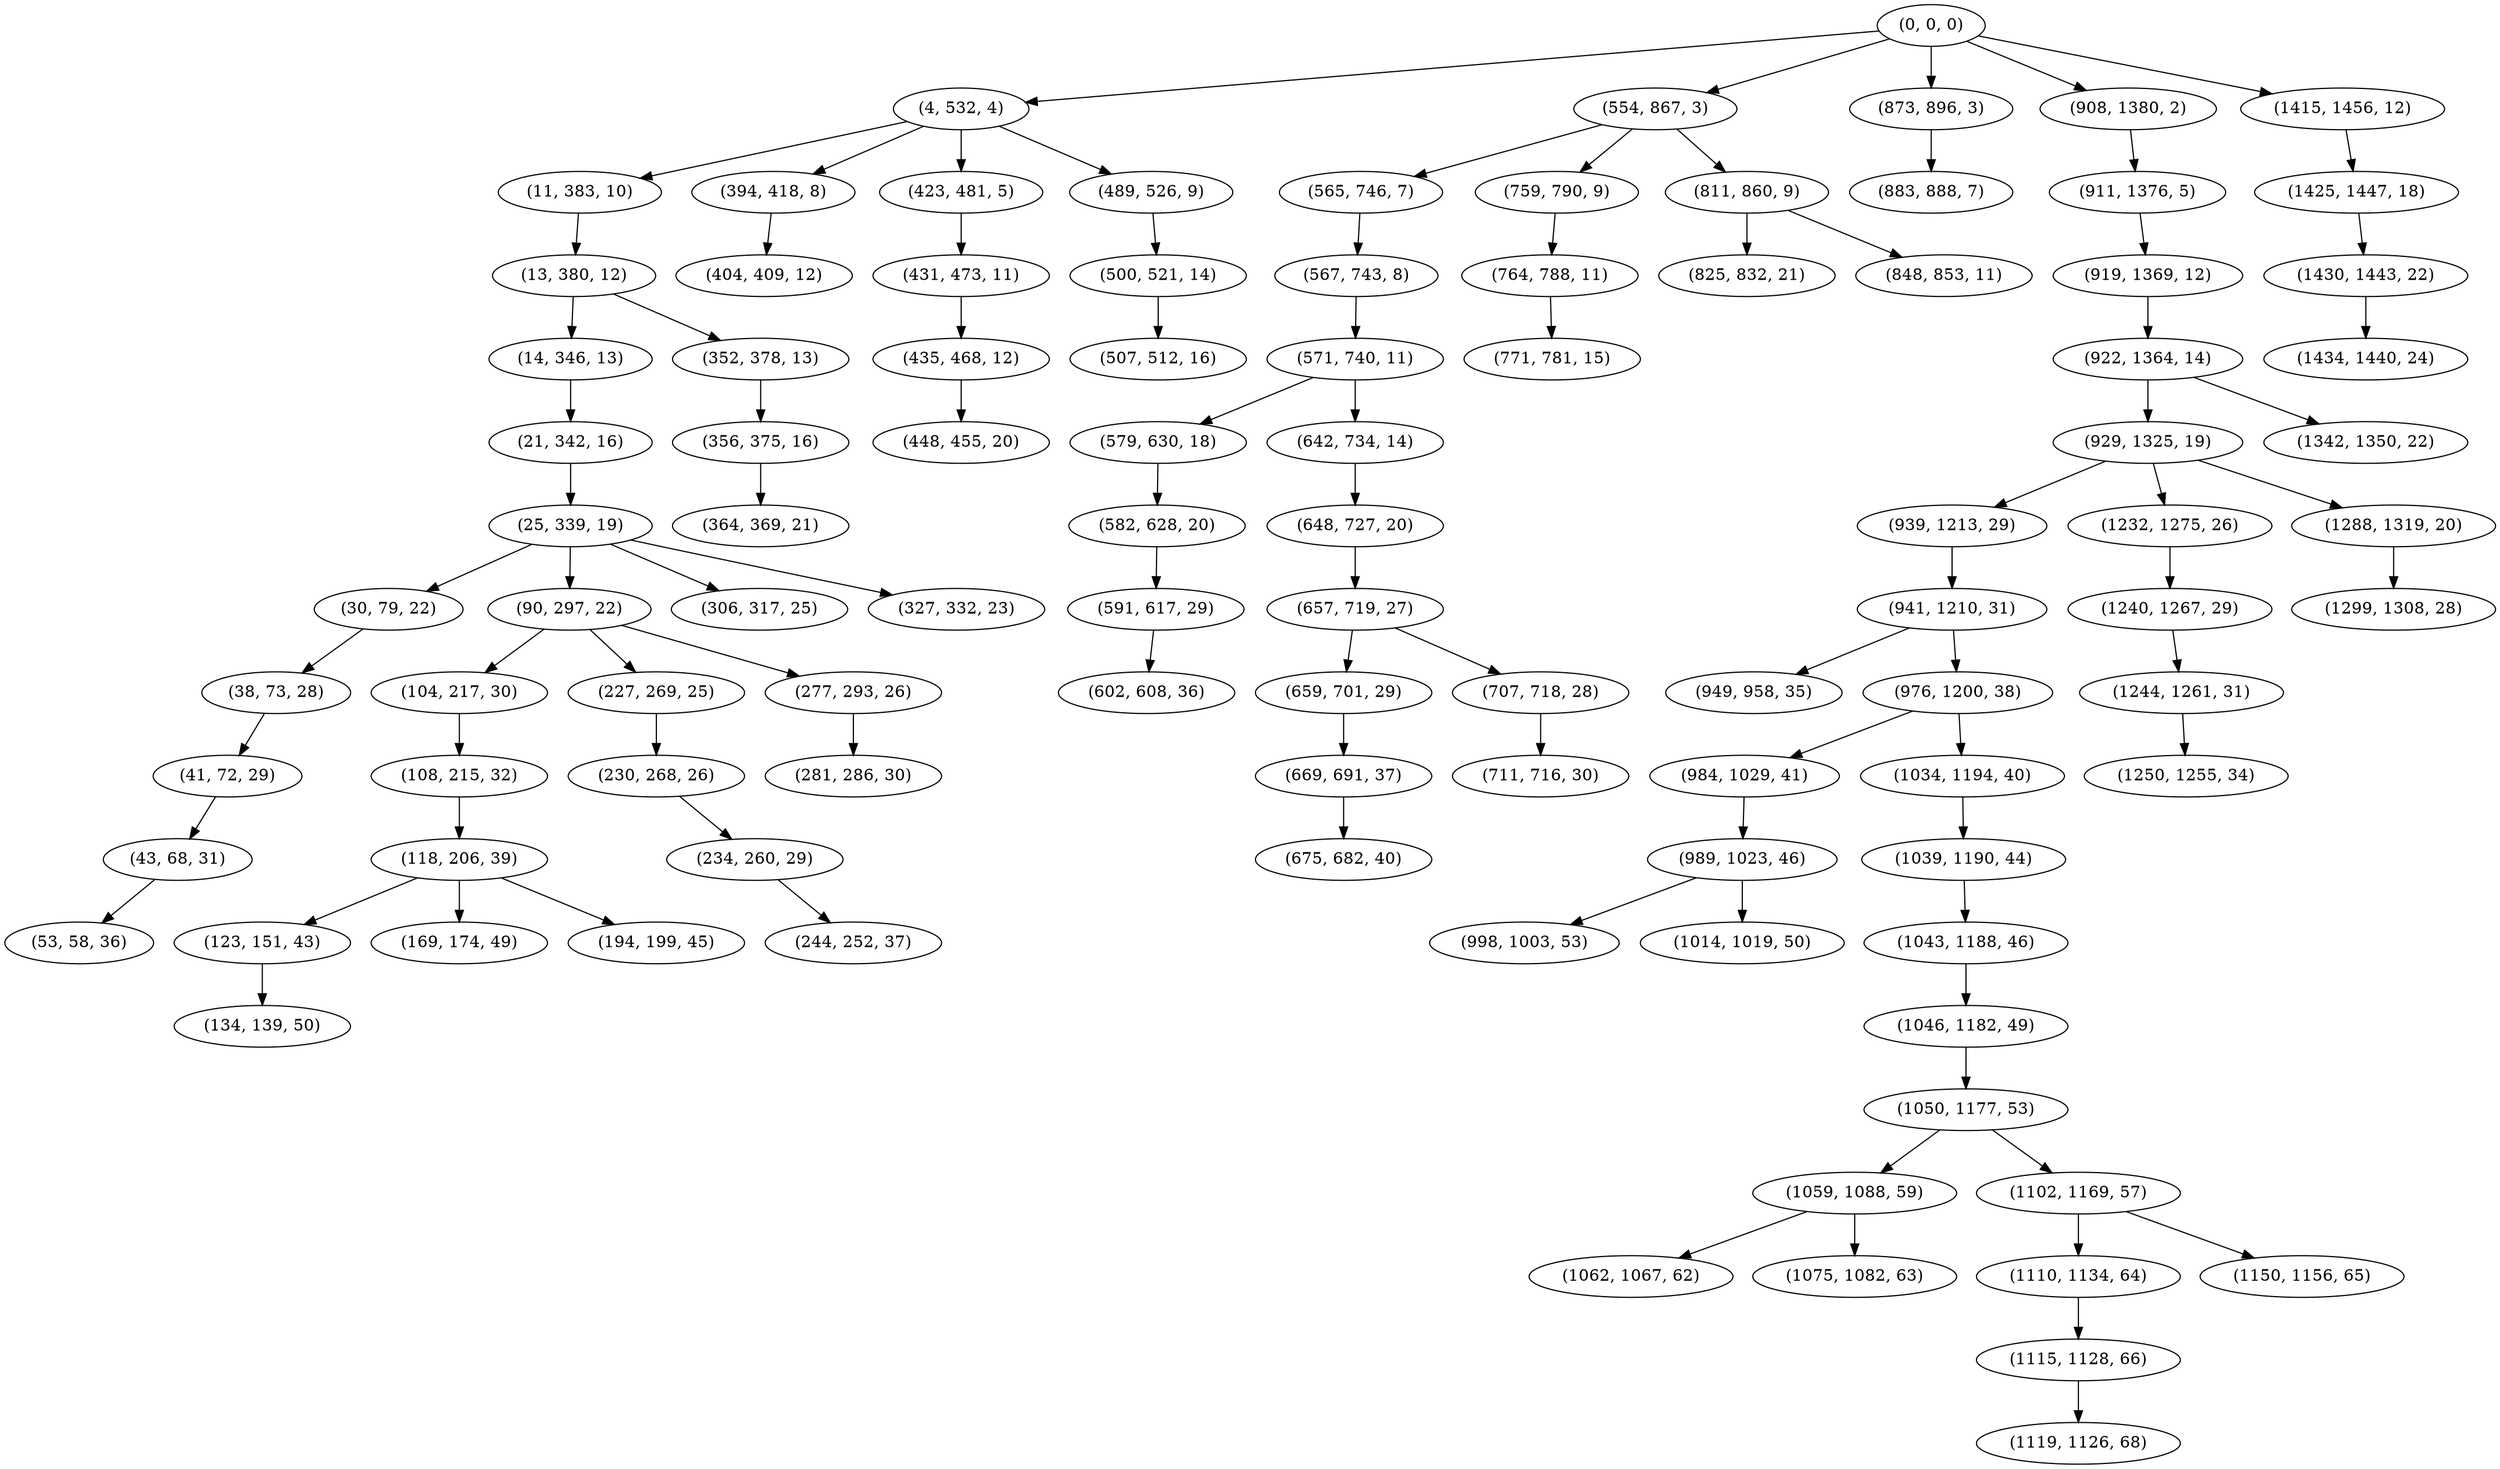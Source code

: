 digraph tree {
    "(0, 0, 0)";
    "(4, 532, 4)";
    "(11, 383, 10)";
    "(13, 380, 12)";
    "(14, 346, 13)";
    "(21, 342, 16)";
    "(25, 339, 19)";
    "(30, 79, 22)";
    "(38, 73, 28)";
    "(41, 72, 29)";
    "(43, 68, 31)";
    "(53, 58, 36)";
    "(90, 297, 22)";
    "(104, 217, 30)";
    "(108, 215, 32)";
    "(118, 206, 39)";
    "(123, 151, 43)";
    "(134, 139, 50)";
    "(169, 174, 49)";
    "(194, 199, 45)";
    "(227, 269, 25)";
    "(230, 268, 26)";
    "(234, 260, 29)";
    "(244, 252, 37)";
    "(277, 293, 26)";
    "(281, 286, 30)";
    "(306, 317, 25)";
    "(327, 332, 23)";
    "(352, 378, 13)";
    "(356, 375, 16)";
    "(364, 369, 21)";
    "(394, 418, 8)";
    "(404, 409, 12)";
    "(423, 481, 5)";
    "(431, 473, 11)";
    "(435, 468, 12)";
    "(448, 455, 20)";
    "(489, 526, 9)";
    "(500, 521, 14)";
    "(507, 512, 16)";
    "(554, 867, 3)";
    "(565, 746, 7)";
    "(567, 743, 8)";
    "(571, 740, 11)";
    "(579, 630, 18)";
    "(582, 628, 20)";
    "(591, 617, 29)";
    "(602, 608, 36)";
    "(642, 734, 14)";
    "(648, 727, 20)";
    "(657, 719, 27)";
    "(659, 701, 29)";
    "(669, 691, 37)";
    "(675, 682, 40)";
    "(707, 718, 28)";
    "(711, 716, 30)";
    "(759, 790, 9)";
    "(764, 788, 11)";
    "(771, 781, 15)";
    "(811, 860, 9)";
    "(825, 832, 21)";
    "(848, 853, 11)";
    "(873, 896, 3)";
    "(883, 888, 7)";
    "(908, 1380, 2)";
    "(911, 1376, 5)";
    "(919, 1369, 12)";
    "(922, 1364, 14)";
    "(929, 1325, 19)";
    "(939, 1213, 29)";
    "(941, 1210, 31)";
    "(949, 958, 35)";
    "(976, 1200, 38)";
    "(984, 1029, 41)";
    "(989, 1023, 46)";
    "(998, 1003, 53)";
    "(1014, 1019, 50)";
    "(1034, 1194, 40)";
    "(1039, 1190, 44)";
    "(1043, 1188, 46)";
    "(1046, 1182, 49)";
    "(1050, 1177, 53)";
    "(1059, 1088, 59)";
    "(1062, 1067, 62)";
    "(1075, 1082, 63)";
    "(1102, 1169, 57)";
    "(1110, 1134, 64)";
    "(1115, 1128, 66)";
    "(1119, 1126, 68)";
    "(1150, 1156, 65)";
    "(1232, 1275, 26)";
    "(1240, 1267, 29)";
    "(1244, 1261, 31)";
    "(1250, 1255, 34)";
    "(1288, 1319, 20)";
    "(1299, 1308, 28)";
    "(1342, 1350, 22)";
    "(1415, 1456, 12)";
    "(1425, 1447, 18)";
    "(1430, 1443, 22)";
    "(1434, 1440, 24)";
    "(0, 0, 0)" -> "(4, 532, 4)";
    "(0, 0, 0)" -> "(554, 867, 3)";
    "(0, 0, 0)" -> "(873, 896, 3)";
    "(0, 0, 0)" -> "(908, 1380, 2)";
    "(0, 0, 0)" -> "(1415, 1456, 12)";
    "(4, 532, 4)" -> "(11, 383, 10)";
    "(4, 532, 4)" -> "(394, 418, 8)";
    "(4, 532, 4)" -> "(423, 481, 5)";
    "(4, 532, 4)" -> "(489, 526, 9)";
    "(11, 383, 10)" -> "(13, 380, 12)";
    "(13, 380, 12)" -> "(14, 346, 13)";
    "(13, 380, 12)" -> "(352, 378, 13)";
    "(14, 346, 13)" -> "(21, 342, 16)";
    "(21, 342, 16)" -> "(25, 339, 19)";
    "(25, 339, 19)" -> "(30, 79, 22)";
    "(25, 339, 19)" -> "(90, 297, 22)";
    "(25, 339, 19)" -> "(306, 317, 25)";
    "(25, 339, 19)" -> "(327, 332, 23)";
    "(30, 79, 22)" -> "(38, 73, 28)";
    "(38, 73, 28)" -> "(41, 72, 29)";
    "(41, 72, 29)" -> "(43, 68, 31)";
    "(43, 68, 31)" -> "(53, 58, 36)";
    "(90, 297, 22)" -> "(104, 217, 30)";
    "(90, 297, 22)" -> "(227, 269, 25)";
    "(90, 297, 22)" -> "(277, 293, 26)";
    "(104, 217, 30)" -> "(108, 215, 32)";
    "(108, 215, 32)" -> "(118, 206, 39)";
    "(118, 206, 39)" -> "(123, 151, 43)";
    "(118, 206, 39)" -> "(169, 174, 49)";
    "(118, 206, 39)" -> "(194, 199, 45)";
    "(123, 151, 43)" -> "(134, 139, 50)";
    "(227, 269, 25)" -> "(230, 268, 26)";
    "(230, 268, 26)" -> "(234, 260, 29)";
    "(234, 260, 29)" -> "(244, 252, 37)";
    "(277, 293, 26)" -> "(281, 286, 30)";
    "(352, 378, 13)" -> "(356, 375, 16)";
    "(356, 375, 16)" -> "(364, 369, 21)";
    "(394, 418, 8)" -> "(404, 409, 12)";
    "(423, 481, 5)" -> "(431, 473, 11)";
    "(431, 473, 11)" -> "(435, 468, 12)";
    "(435, 468, 12)" -> "(448, 455, 20)";
    "(489, 526, 9)" -> "(500, 521, 14)";
    "(500, 521, 14)" -> "(507, 512, 16)";
    "(554, 867, 3)" -> "(565, 746, 7)";
    "(554, 867, 3)" -> "(759, 790, 9)";
    "(554, 867, 3)" -> "(811, 860, 9)";
    "(565, 746, 7)" -> "(567, 743, 8)";
    "(567, 743, 8)" -> "(571, 740, 11)";
    "(571, 740, 11)" -> "(579, 630, 18)";
    "(571, 740, 11)" -> "(642, 734, 14)";
    "(579, 630, 18)" -> "(582, 628, 20)";
    "(582, 628, 20)" -> "(591, 617, 29)";
    "(591, 617, 29)" -> "(602, 608, 36)";
    "(642, 734, 14)" -> "(648, 727, 20)";
    "(648, 727, 20)" -> "(657, 719, 27)";
    "(657, 719, 27)" -> "(659, 701, 29)";
    "(657, 719, 27)" -> "(707, 718, 28)";
    "(659, 701, 29)" -> "(669, 691, 37)";
    "(669, 691, 37)" -> "(675, 682, 40)";
    "(707, 718, 28)" -> "(711, 716, 30)";
    "(759, 790, 9)" -> "(764, 788, 11)";
    "(764, 788, 11)" -> "(771, 781, 15)";
    "(811, 860, 9)" -> "(825, 832, 21)";
    "(811, 860, 9)" -> "(848, 853, 11)";
    "(873, 896, 3)" -> "(883, 888, 7)";
    "(908, 1380, 2)" -> "(911, 1376, 5)";
    "(911, 1376, 5)" -> "(919, 1369, 12)";
    "(919, 1369, 12)" -> "(922, 1364, 14)";
    "(922, 1364, 14)" -> "(929, 1325, 19)";
    "(922, 1364, 14)" -> "(1342, 1350, 22)";
    "(929, 1325, 19)" -> "(939, 1213, 29)";
    "(929, 1325, 19)" -> "(1232, 1275, 26)";
    "(929, 1325, 19)" -> "(1288, 1319, 20)";
    "(939, 1213, 29)" -> "(941, 1210, 31)";
    "(941, 1210, 31)" -> "(949, 958, 35)";
    "(941, 1210, 31)" -> "(976, 1200, 38)";
    "(976, 1200, 38)" -> "(984, 1029, 41)";
    "(976, 1200, 38)" -> "(1034, 1194, 40)";
    "(984, 1029, 41)" -> "(989, 1023, 46)";
    "(989, 1023, 46)" -> "(998, 1003, 53)";
    "(989, 1023, 46)" -> "(1014, 1019, 50)";
    "(1034, 1194, 40)" -> "(1039, 1190, 44)";
    "(1039, 1190, 44)" -> "(1043, 1188, 46)";
    "(1043, 1188, 46)" -> "(1046, 1182, 49)";
    "(1046, 1182, 49)" -> "(1050, 1177, 53)";
    "(1050, 1177, 53)" -> "(1059, 1088, 59)";
    "(1050, 1177, 53)" -> "(1102, 1169, 57)";
    "(1059, 1088, 59)" -> "(1062, 1067, 62)";
    "(1059, 1088, 59)" -> "(1075, 1082, 63)";
    "(1102, 1169, 57)" -> "(1110, 1134, 64)";
    "(1102, 1169, 57)" -> "(1150, 1156, 65)";
    "(1110, 1134, 64)" -> "(1115, 1128, 66)";
    "(1115, 1128, 66)" -> "(1119, 1126, 68)";
    "(1232, 1275, 26)" -> "(1240, 1267, 29)";
    "(1240, 1267, 29)" -> "(1244, 1261, 31)";
    "(1244, 1261, 31)" -> "(1250, 1255, 34)";
    "(1288, 1319, 20)" -> "(1299, 1308, 28)";
    "(1415, 1456, 12)" -> "(1425, 1447, 18)";
    "(1425, 1447, 18)" -> "(1430, 1443, 22)";
    "(1430, 1443, 22)" -> "(1434, 1440, 24)";
}
